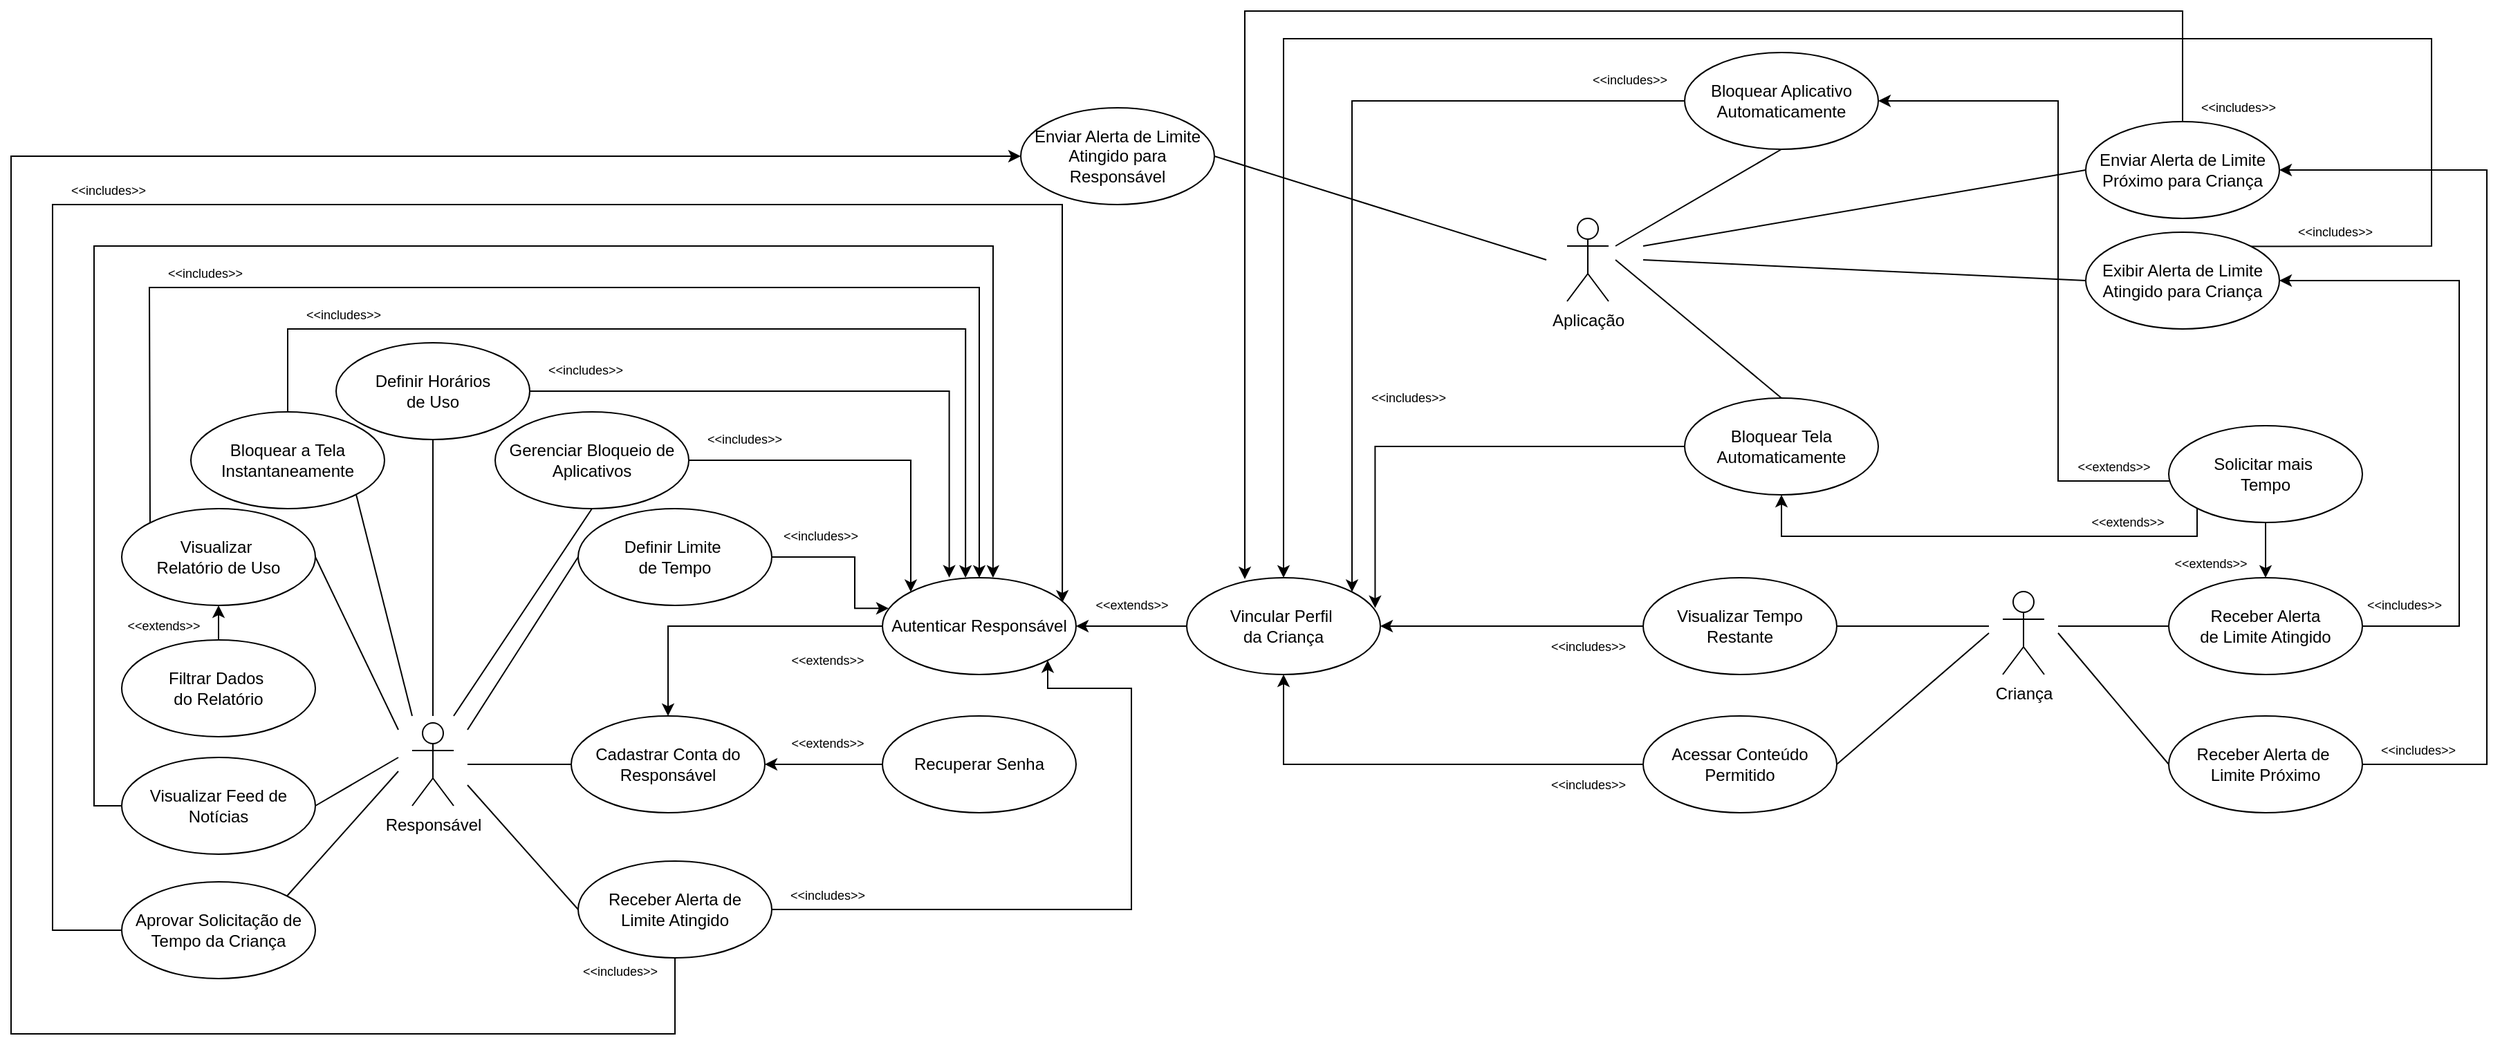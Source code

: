 <mxfile version="28.0.6">
  <diagram name="Page-1" id="q6bwRBrS4y28yhB6IdID">
    <mxGraphModel grid="1" page="1" gridSize="10" guides="1" tooltips="1" connect="1" arrows="1" fold="1" pageScale="1" pageWidth="850" pageHeight="1100" math="0" shadow="0">
      <root>
        <mxCell id="0" />
        <mxCell id="1" parent="0" />
        <mxCell id="6wOYxNDQDc7tmlJQe4-3-23" value="Responsável" style="shape=umlActor;verticalLabelPosition=bottom;verticalAlign=top;html=1;" vertex="1" parent="1">
          <mxGeometry x="60" y="535" width="30" height="60" as="geometry" />
        </mxCell>
        <mxCell id="6wOYxNDQDc7tmlJQe4-3-25" value="Cadastrar Conta do Responsável" style="ellipse;whiteSpace=wrap;html=1;" vertex="1" parent="1">
          <mxGeometry x="175" y="530" width="140" height="70" as="geometry" />
        </mxCell>
        <mxCell id="6wOYxNDQDc7tmlJQe4-3-54" style="edgeStyle=orthogonalEdgeStyle;rounded=0;orthogonalLoop=1;jettySize=auto;html=1;entryX=0.5;entryY=0;entryDx=0;entryDy=0;" edge="1" parent="1" source="6wOYxNDQDc7tmlJQe4-3-46" target="6wOYxNDQDc7tmlJQe4-3-25">
          <mxGeometry relative="1" as="geometry">
            <mxPoint x="299" y="505" as="targetPoint" />
          </mxGeometry>
        </mxCell>
        <mxCell id="6wOYxNDQDc7tmlJQe4-3-46" value="Autenticar Responsável" style="ellipse;whiteSpace=wrap;html=1;" vertex="1" parent="1">
          <mxGeometry x="400" y="430" width="140" height="70" as="geometry" />
        </mxCell>
        <mxCell id="6wOYxNDQDc7tmlJQe4-3-53" style="edgeStyle=orthogonalEdgeStyle;rounded=0;orthogonalLoop=1;jettySize=auto;html=1;entryX=1;entryY=0.5;entryDx=0;entryDy=0;exitX=0;exitY=0.5;exitDx=0;exitDy=0;" edge="1" parent="1" source="6wOYxNDQDc7tmlJQe4-3-50" target="6wOYxNDQDc7tmlJQe4-3-25">
          <mxGeometry relative="1" as="geometry">
            <Array as="points">
              <mxPoint x="360" y="565" />
              <mxPoint x="360" y="565" />
            </Array>
          </mxGeometry>
        </mxCell>
        <mxCell id="6wOYxNDQDc7tmlJQe4-3-50" value="Recuperar Senha" style="ellipse;whiteSpace=wrap;html=1;" vertex="1" parent="1">
          <mxGeometry x="400" y="530" width="140" height="70" as="geometry" />
        </mxCell>
        <mxCell id="6wOYxNDQDc7tmlJQe4-3-55" value="&amp;lt;&amp;lt;extends&amp;gt;&amp;gt;" style="text;html=1;align=center;verticalAlign=middle;resizable=0;points=[];autosize=1;strokeColor=none;fillColor=none;fontSize=9;" vertex="1" parent="1">
          <mxGeometry x="320" y="540" width="80" height="20" as="geometry" />
        </mxCell>
        <mxCell id="6wOYxNDQDc7tmlJQe4-3-56" value="&amp;lt;&amp;lt;extends&amp;gt;&amp;gt;" style="text;html=1;align=center;verticalAlign=middle;resizable=0;points=[];autosize=1;strokeColor=none;fillColor=none;fontSize=9;" vertex="1" parent="1">
          <mxGeometry x="320" y="480" width="80" height="20" as="geometry" />
        </mxCell>
        <mxCell id="6wOYxNDQDc7tmlJQe4-3-57" style="edgeStyle=orthogonalEdgeStyle;rounded=0;orthogonalLoop=1;jettySize=auto;html=1;entryX=1;entryY=0.5;entryDx=0;entryDy=0;" edge="1" parent="1" source="6wOYxNDQDc7tmlJQe4-3-58" target="6wOYxNDQDc7tmlJQe4-3-46">
          <mxGeometry relative="1" as="geometry">
            <mxPoint x="550" y="495" as="targetPoint" />
          </mxGeometry>
        </mxCell>
        <mxCell id="6wOYxNDQDc7tmlJQe4-3-58" value="Vincular Perfil&amp;nbsp;&lt;div&gt;da Criança&lt;/div&gt;" style="ellipse;whiteSpace=wrap;html=1;" vertex="1" parent="1">
          <mxGeometry x="620" y="430" width="140" height="70" as="geometry" />
        </mxCell>
        <mxCell id="6wOYxNDQDc7tmlJQe4-3-59" value="&amp;lt;&amp;lt;extends&amp;gt;&amp;gt;" style="text;html=1;align=center;verticalAlign=middle;resizable=0;points=[];autosize=1;strokeColor=none;fillColor=none;fontSize=9;" vertex="1" parent="1">
          <mxGeometry x="540" y="440" width="80" height="20" as="geometry" />
        </mxCell>
        <mxCell id="6wOYxNDQDc7tmlJQe4-3-62" style="edgeStyle=orthogonalEdgeStyle;rounded=0;orthogonalLoop=1;jettySize=auto;html=1;entryX=0.032;entryY=0.316;entryDx=0;entryDy=0;entryPerimeter=0;exitX=1;exitY=0.5;exitDx=0;exitDy=0;" edge="1" parent="1" source="6wOYxNDQDc7tmlJQe4-3-63" target="6wOYxNDQDc7tmlJQe4-3-46">
          <mxGeometry relative="1" as="geometry">
            <mxPoint x="-47.07" y="500.0" as="targetPoint" />
            <Array as="points">
              <mxPoint x="380" y="415" />
              <mxPoint x="380" y="452" />
            </Array>
          </mxGeometry>
        </mxCell>
        <mxCell id="6wOYxNDQDc7tmlJQe4-3-63" value="Definir Limite&amp;nbsp;&lt;div&gt;de Tempo&lt;/div&gt;" style="ellipse;whiteSpace=wrap;html=1;" vertex="1" parent="1">
          <mxGeometry x="180" y="380" width="140" height="70" as="geometry" />
        </mxCell>
        <mxCell id="6wOYxNDQDc7tmlJQe4-3-65" style="edgeStyle=orthogonalEdgeStyle;rounded=0;orthogonalLoop=1;jettySize=auto;html=1;exitX=1;exitY=0.5;exitDx=0;exitDy=0;entryX=0;entryY=0;entryDx=0;entryDy=0;" edge="1" parent="1" source="6wOYxNDQDc7tmlJQe4-3-66" target="6wOYxNDQDc7tmlJQe4-3-46">
          <mxGeometry relative="1" as="geometry">
            <mxPoint x="507" y="433" as="targetPoint" />
          </mxGeometry>
        </mxCell>
        <mxCell id="6wOYxNDQDc7tmlJQe4-3-66" value="Gerenciar Bloqueio de Aplicativos" style="ellipse;whiteSpace=wrap;html=1;" vertex="1" parent="1">
          <mxGeometry x="120" y="310" width="140" height="70" as="geometry" />
        </mxCell>
        <mxCell id="6wOYxNDQDc7tmlJQe4-3-110" style="edgeStyle=orthogonalEdgeStyle;rounded=0;orthogonalLoop=1;jettySize=auto;html=1;entryX=0.345;entryY=-0.002;entryDx=0;entryDy=0;entryPerimeter=0;" edge="1" parent="1" source="6wOYxNDQDc7tmlJQe4-3-69" target="6wOYxNDQDc7tmlJQe4-3-46">
          <mxGeometry relative="1" as="geometry">
            <mxPoint x="470" y="430" as="targetPoint" />
          </mxGeometry>
        </mxCell>
        <mxCell id="6wOYxNDQDc7tmlJQe4-3-69" value="Definir Horários&lt;div&gt;de Uso&lt;/div&gt;" style="ellipse;whiteSpace=wrap;html=1;" vertex="1" parent="1">
          <mxGeometry x="5" y="260" width="140" height="70" as="geometry" />
        </mxCell>
        <mxCell id="6wOYxNDQDc7tmlJQe4-3-111" style="edgeStyle=orthogonalEdgeStyle;rounded=0;orthogonalLoop=1;jettySize=auto;html=1;entryX=0.429;entryY=0;entryDx=0;entryDy=0;entryPerimeter=0;" edge="1" parent="1" source="6wOYxNDQDc7tmlJQe4-3-72" target="6wOYxNDQDc7tmlJQe4-3-46">
          <mxGeometry relative="1" as="geometry">
            <mxPoint x="510" y="350" as="targetPoint" />
            <Array as="points">
              <mxPoint x="-30" y="250" />
              <mxPoint x="460" y="250" />
            </Array>
          </mxGeometry>
        </mxCell>
        <mxCell id="6wOYxNDQDc7tmlJQe4-3-72" value="Bloquear a Tela Instantaneamente" style="ellipse;whiteSpace=wrap;html=1;" vertex="1" parent="1">
          <mxGeometry x="-100" y="310" width="140" height="70" as="geometry" />
        </mxCell>
        <mxCell id="6wOYxNDQDc7tmlJQe4-3-75" value="Visualizar&amp;nbsp;&lt;div&gt;Relatório de Uso&lt;/div&gt;" style="ellipse;whiteSpace=wrap;html=1;" vertex="1" parent="1">
          <mxGeometry x="-150" y="380" width="140" height="70" as="geometry" />
        </mxCell>
        <mxCell id="6wOYxNDQDc7tmlJQe4-3-108" style="edgeStyle=orthogonalEdgeStyle;rounded=0;orthogonalLoop=1;jettySize=auto;html=1;" edge="1" parent="1" source="6wOYxNDQDc7tmlJQe4-3-78" target="6wOYxNDQDc7tmlJQe4-3-75">
          <mxGeometry relative="1" as="geometry" />
        </mxCell>
        <mxCell id="6wOYxNDQDc7tmlJQe4-3-78" value="Filtrar Dados&amp;nbsp;&lt;div&gt;do Relatório&lt;/div&gt;" style="ellipse;whiteSpace=wrap;html=1;" vertex="1" parent="1">
          <mxGeometry x="-150" y="475" width="140" height="70" as="geometry" />
        </mxCell>
        <mxCell id="6wOYxNDQDc7tmlJQe4-3-80" value="Criança" style="shape=umlActor;verticalLabelPosition=bottom;verticalAlign=top;html=1;" vertex="1" parent="1">
          <mxGeometry x="1210" y="440" width="30" height="60" as="geometry" />
        </mxCell>
        <mxCell id="6wOYxNDQDc7tmlJQe4-3-82" value="Receber Alerta de&amp;nbsp;&lt;div&gt;Limite Próximo&lt;/div&gt;" style="ellipse;whiteSpace=wrap;html=1;" vertex="1" parent="1">
          <mxGeometry x="1330" y="530" width="140" height="70" as="geometry" />
        </mxCell>
        <mxCell id="thRSCPEr3A-UmZOJQnT4-27" style="edgeStyle=orthogonalEdgeStyle;rounded=0;orthogonalLoop=1;jettySize=auto;html=1;entryX=1;entryY=0.5;entryDx=0;entryDy=0;" edge="1" parent="1" source="6wOYxNDQDc7tmlJQe4-3-85" target="thRSCPEr3A-UmZOJQnT4-22">
          <mxGeometry relative="1" as="geometry">
            <Array as="points">
              <mxPoint x="1540" y="465" />
              <mxPoint x="1540" y="215" />
            </Array>
          </mxGeometry>
        </mxCell>
        <mxCell id="6wOYxNDQDc7tmlJQe4-3-85" value="Receber Alerta&lt;div&gt;de Limite Atingido&lt;/div&gt;" style="ellipse;whiteSpace=wrap;html=1;" vertex="1" parent="1">
          <mxGeometry x="1330" y="430" width="140" height="70" as="geometry" />
        </mxCell>
        <mxCell id="thRSCPEr3A-UmZOJQnT4-8" style="edgeStyle=orthogonalEdgeStyle;rounded=0;orthogonalLoop=1;jettySize=auto;html=1;entryX=1;entryY=0;entryDx=0;entryDy=0;" edge="1" parent="1" source="6wOYxNDQDc7tmlJQe4-3-88" target="6wOYxNDQDc7tmlJQe4-3-58">
          <mxGeometry relative="1" as="geometry" />
        </mxCell>
        <mxCell id="6wOYxNDQDc7tmlJQe4-3-88" value="Bloquear Aplicativo Automaticamente" style="ellipse;whiteSpace=wrap;html=1;" vertex="1" parent="1">
          <mxGeometry x="980" y="50" width="140" height="70" as="geometry" />
        </mxCell>
        <mxCell id="6wOYxNDQDc7tmlJQe4-3-90" style="edgeStyle=orthogonalEdgeStyle;rounded=0;orthogonalLoop=1;jettySize=auto;html=1;entryX=0.5;entryY=1;entryDx=0;entryDy=0;" edge="1" parent="1" source="6wOYxNDQDc7tmlJQe4-3-91" target="6wOYxNDQDc7tmlJQe4-3-58">
          <mxGeometry relative="1" as="geometry">
            <mxPoint x="739" y="490" as="targetPoint" />
            <mxPoint x="930" y="560" as="sourcePoint" />
            <Array as="points">
              <mxPoint x="690" y="565" />
            </Array>
          </mxGeometry>
        </mxCell>
        <mxCell id="6wOYxNDQDc7tmlJQe4-3-91" value="Acessar Conteúdo Permitido" style="ellipse;whiteSpace=wrap;html=1;" vertex="1" parent="1">
          <mxGeometry x="950" y="530" width="140" height="70" as="geometry" />
        </mxCell>
        <mxCell id="6wOYxNDQDc7tmlJQe4-3-92" value="&amp;lt;&amp;lt;includes&amp;gt;&amp;gt;" style="text;html=1;align=center;verticalAlign=middle;resizable=0;points=[];autosize=1;strokeColor=none;fillColor=none;fontSize=9;" vertex="1" parent="1">
          <mxGeometry x="870" y="570" width="80" height="20" as="geometry" />
        </mxCell>
        <mxCell id="6wOYxNDQDc7tmlJQe4-3-93" style="edgeStyle=orthogonalEdgeStyle;rounded=0;orthogonalLoop=1;jettySize=auto;html=1;entryX=1;entryY=0.5;entryDx=0;entryDy=0;" edge="1" parent="1" source="6wOYxNDQDc7tmlJQe4-3-94" target="6wOYxNDQDc7tmlJQe4-3-58">
          <mxGeometry relative="1" as="geometry">
            <mxPoint x="760" y="410" as="targetPoint" />
          </mxGeometry>
        </mxCell>
        <mxCell id="6wOYxNDQDc7tmlJQe4-3-94" value="Visualizar Tempo Restante" style="ellipse;whiteSpace=wrap;html=1;" vertex="1" parent="1">
          <mxGeometry x="950" y="430" width="140" height="70" as="geometry" />
        </mxCell>
        <mxCell id="6wOYxNDQDc7tmlJQe4-3-95" value="&amp;lt;&amp;lt;includes&amp;gt;&amp;gt;" style="text;html=1;align=center;verticalAlign=middle;resizable=0;points=[];autosize=1;strokeColor=none;fillColor=none;fontSize=9;" vertex="1" parent="1">
          <mxGeometry x="870" y="470" width="80" height="20" as="geometry" />
        </mxCell>
        <mxCell id="6wOYxNDQDc7tmlJQe4-3-139" style="edgeStyle=orthogonalEdgeStyle;rounded=0;orthogonalLoop=1;jettySize=auto;html=1;entryX=1;entryY=0.5;entryDx=0;entryDy=0;" edge="1" parent="1" source="6wOYxNDQDc7tmlJQe4-3-97" target="6wOYxNDQDc7tmlJQe4-3-88">
          <mxGeometry relative="1" as="geometry">
            <Array as="points">
              <mxPoint x="1250" y="360" />
              <mxPoint x="1250" y="85" />
            </Array>
          </mxGeometry>
        </mxCell>
        <mxCell id="6wOYxNDQDc7tmlJQe4-3-140" style="edgeStyle=orthogonalEdgeStyle;rounded=0;orthogonalLoop=1;jettySize=auto;html=1;entryX=0.5;entryY=1;entryDx=0;entryDy=0;exitX=0;exitY=1;exitDx=0;exitDy=0;" edge="1" parent="1" source="6wOYxNDQDc7tmlJQe4-3-97" target="6wOYxNDQDc7tmlJQe4-3-105">
          <mxGeometry relative="1" as="geometry">
            <Array as="points">
              <mxPoint x="1350" y="400" />
              <mxPoint x="1050" y="400" />
            </Array>
          </mxGeometry>
        </mxCell>
        <mxCell id="6wOYxNDQDc7tmlJQe4-3-97" value="Solicitar mais&amp;nbsp;&lt;div&gt;Tempo&lt;/div&gt;" style="ellipse;whiteSpace=wrap;html=1;" vertex="1" parent="1">
          <mxGeometry x="1330" y="320" width="140" height="70" as="geometry" />
        </mxCell>
        <mxCell id="6wOYxNDQDc7tmlJQe4-3-105" value="Bloquear Tela Automaticamente" style="ellipse;whiteSpace=wrap;html=1;" vertex="1" parent="1">
          <mxGeometry x="980" y="300" width="140" height="70" as="geometry" />
        </mxCell>
        <mxCell id="6wOYxNDQDc7tmlJQe4-3-107" value="&amp;lt;&amp;lt;includes&amp;gt;&amp;gt;" style="text;html=1;align=center;verticalAlign=middle;resizable=0;points=[];autosize=1;strokeColor=none;fillColor=none;fontSize=9;" vertex="1" parent="1">
          <mxGeometry x="315" y="390" width="80" height="20" as="geometry" />
        </mxCell>
        <mxCell id="6wOYxNDQDc7tmlJQe4-3-109" value="&amp;lt;&amp;lt;extends&amp;gt;&amp;gt;" style="text;html=1;align=center;verticalAlign=middle;resizable=0;points=[];autosize=1;strokeColor=none;fillColor=none;fontSize=9;" vertex="1" parent="1">
          <mxGeometry x="-160" y="455" width="80" height="20" as="geometry" />
        </mxCell>
        <mxCell id="6wOYxNDQDc7tmlJQe4-3-112" value="" style="edgeStyle=none;orthogonalLoop=1;jettySize=auto;html=1;rounded=0;exitX=0;exitY=0;exitDx=0;exitDy=0;entryX=0.5;entryY=0;entryDx=0;entryDy=0;" edge="1" parent="1" source="6wOYxNDQDc7tmlJQe4-3-75" target="6wOYxNDQDc7tmlJQe4-3-46">
          <mxGeometry width="80" relative="1" as="geometry">
            <mxPoint x="-120" y="350" as="sourcePoint" />
            <mxPoint x="-40" y="350" as="targetPoint" />
            <Array as="points">
              <mxPoint x="-130" y="220" />
              <mxPoint x="210" y="220" />
              <mxPoint x="470" y="220" />
            </Array>
          </mxGeometry>
        </mxCell>
        <mxCell id="6wOYxNDQDc7tmlJQe4-3-113" value="&amp;lt;&amp;lt;includes&amp;gt;&amp;gt;" style="text;html=1;align=center;verticalAlign=middle;resizable=0;points=[];autosize=1;strokeColor=none;fillColor=none;fontSize=9;" vertex="1" parent="1">
          <mxGeometry x="260" y="320" width="80" height="20" as="geometry" />
        </mxCell>
        <mxCell id="6wOYxNDQDc7tmlJQe4-3-114" value="&amp;lt;&amp;lt;includes&amp;gt;&amp;gt;" style="text;html=1;align=center;verticalAlign=middle;resizable=0;points=[];autosize=1;strokeColor=none;fillColor=none;fontSize=9;" vertex="1" parent="1">
          <mxGeometry x="145" y="270" width="80" height="20" as="geometry" />
        </mxCell>
        <mxCell id="6wOYxNDQDc7tmlJQe4-3-115" value="&amp;lt;&amp;lt;includes&amp;gt;&amp;gt;" style="text;html=1;align=center;verticalAlign=middle;resizable=0;points=[];autosize=1;strokeColor=none;fillColor=none;fontSize=9;" vertex="1" parent="1">
          <mxGeometry x="-30" y="230" width="80" height="20" as="geometry" />
        </mxCell>
        <mxCell id="6wOYxNDQDc7tmlJQe4-3-116" value="&amp;lt;&amp;lt;includes&amp;gt;&amp;gt;" style="text;html=1;align=center;verticalAlign=middle;resizable=0;points=[];autosize=1;strokeColor=none;fillColor=none;fontSize=9;" vertex="1" parent="1">
          <mxGeometry x="-130" y="200" width="80" height="20" as="geometry" />
        </mxCell>
        <mxCell id="6wOYxNDQDc7tmlJQe4-3-124" value="" style="endArrow=none;html=1;rounded=0;entryX=0;entryY=0.5;entryDx=0;entryDy=0;" edge="1" parent="1" target="6wOYxNDQDc7tmlJQe4-3-25">
          <mxGeometry width="50" height="50" relative="1" as="geometry">
            <mxPoint x="100" y="565" as="sourcePoint" />
            <mxPoint x="190" y="490" as="targetPoint" />
          </mxGeometry>
        </mxCell>
        <mxCell id="6wOYxNDQDc7tmlJQe4-3-125" value="" style="endArrow=none;html=1;rounded=0;entryX=0;entryY=0.5;entryDx=0;entryDy=0;" edge="1" parent="1" target="6wOYxNDQDc7tmlJQe4-3-63">
          <mxGeometry width="50" height="50" relative="1" as="geometry">
            <mxPoint x="100" y="540" as="sourcePoint" />
            <mxPoint x="180" y="460" as="targetPoint" />
          </mxGeometry>
        </mxCell>
        <mxCell id="6wOYxNDQDc7tmlJQe4-3-127" value="" style="endArrow=none;html=1;rounded=0;entryX=0.5;entryY=1;entryDx=0;entryDy=0;" edge="1" parent="1" target="6wOYxNDQDc7tmlJQe4-3-66">
          <mxGeometry width="50" height="50" relative="1" as="geometry">
            <mxPoint x="90" y="530" as="sourcePoint" />
            <mxPoint x="120" y="375" as="targetPoint" />
          </mxGeometry>
        </mxCell>
        <mxCell id="6wOYxNDQDc7tmlJQe4-3-128" value="" style="endArrow=none;html=1;rounded=0;entryX=0.5;entryY=1;entryDx=0;entryDy=0;" edge="1" parent="1" target="6wOYxNDQDc7tmlJQe4-3-69">
          <mxGeometry width="50" height="50" relative="1" as="geometry">
            <mxPoint x="75" y="530" as="sourcePoint" />
            <mxPoint x="240" y="430" as="targetPoint" />
          </mxGeometry>
        </mxCell>
        <mxCell id="6wOYxNDQDc7tmlJQe4-3-129" value="" style="endArrow=none;html=1;rounded=0;entryX=1;entryY=1;entryDx=0;entryDy=0;" edge="1" parent="1" target="6wOYxNDQDc7tmlJQe4-3-72">
          <mxGeometry width="50" height="50" relative="1" as="geometry">
            <mxPoint x="60" y="530" as="sourcePoint" />
            <mxPoint x="170" y="390" as="targetPoint" />
          </mxGeometry>
        </mxCell>
        <mxCell id="6wOYxNDQDc7tmlJQe4-3-130" value="" style="endArrow=none;html=1;rounded=0;entryX=1;entryY=0.5;entryDx=0;entryDy=0;" edge="1" parent="1" target="6wOYxNDQDc7tmlJQe4-3-75">
          <mxGeometry width="50" height="50" relative="1" as="geometry">
            <mxPoint x="50" y="540" as="sourcePoint" />
            <mxPoint x="170" y="410" as="targetPoint" />
          </mxGeometry>
        </mxCell>
        <mxCell id="6wOYxNDQDc7tmlJQe4-3-132" value="" style="endArrow=none;html=1;rounded=0;exitX=1;exitY=0.5;exitDx=0;exitDy=0;" edge="1" parent="1" source="6wOYxNDQDc7tmlJQe4-3-94">
          <mxGeometry width="50" height="50" relative="1" as="geometry">
            <mxPoint x="1000" y="420" as="sourcePoint" />
            <mxPoint x="1200" y="465" as="targetPoint" />
          </mxGeometry>
        </mxCell>
        <mxCell id="6wOYxNDQDc7tmlJQe4-3-133" value="" style="endArrow=none;html=1;rounded=0;exitX=1;exitY=0.5;exitDx=0;exitDy=0;" edge="1" parent="1" source="6wOYxNDQDc7tmlJQe4-3-91">
          <mxGeometry width="50" height="50" relative="1" as="geometry">
            <mxPoint x="1190" y="465" as="sourcePoint" />
            <mxPoint x="1200" y="470" as="targetPoint" />
          </mxGeometry>
        </mxCell>
        <mxCell id="6wOYxNDQDc7tmlJQe4-3-134" value="" style="endArrow=none;html=1;rounded=0;entryX=0;entryY=0.5;entryDx=0;entryDy=0;" edge="1" parent="1" target="6wOYxNDQDc7tmlJQe4-3-82">
          <mxGeometry width="50" height="50" relative="1" as="geometry">
            <mxPoint x="1250" y="470" as="sourcePoint" />
            <mxPoint x="1380" y="430" as="targetPoint" />
          </mxGeometry>
        </mxCell>
        <mxCell id="6wOYxNDQDc7tmlJQe4-3-135" value="" style="endArrow=none;html=1;rounded=0;entryX=0;entryY=0.5;entryDx=0;entryDy=0;" edge="1" parent="1" target="6wOYxNDQDc7tmlJQe4-3-85">
          <mxGeometry width="50" height="50" relative="1" as="geometry">
            <mxPoint x="1250" y="465" as="sourcePoint" />
            <mxPoint x="1360" y="440" as="targetPoint" />
          </mxGeometry>
        </mxCell>
        <mxCell id="6wOYxNDQDc7tmlJQe4-3-137" style="edgeStyle=orthogonalEdgeStyle;rounded=0;orthogonalLoop=1;jettySize=auto;html=1;entryX=0.5;entryY=1;entryDx=0;entryDy=0;exitX=0.5;exitY=0;exitDx=0;exitDy=0;endArrow=none;endFill=0;startArrow=classic;startFill=1;" edge="1" parent="1" source="6wOYxNDQDc7tmlJQe4-3-85" target="6wOYxNDQDc7tmlJQe4-3-97">
          <mxGeometry relative="1" as="geometry">
            <mxPoint x="1480" y="380" as="targetPoint" />
            <mxPoint x="1560" y="380" as="sourcePoint" />
          </mxGeometry>
        </mxCell>
        <mxCell id="6wOYxNDQDc7tmlJQe4-3-138" value="&amp;lt;&amp;lt;extends&amp;gt;&amp;gt;" style="text;html=1;align=center;verticalAlign=middle;resizable=0;points=[];autosize=1;strokeColor=none;fillColor=none;fontSize=9;" vertex="1" parent="1">
          <mxGeometry x="1320" y="410" width="80" height="20" as="geometry" />
        </mxCell>
        <mxCell id="6wOYxNDQDc7tmlJQe4-3-142" value="&amp;lt;&amp;lt;extends&amp;gt;&amp;gt;" style="text;html=1;align=center;verticalAlign=middle;resizable=0;points=[];autosize=1;strokeColor=none;fillColor=none;fontSize=9;" vertex="1" parent="1">
          <mxGeometry x="1250" y="340" width="80" height="20" as="geometry" />
        </mxCell>
        <mxCell id="6wOYxNDQDc7tmlJQe4-3-143" value="Aplicação" style="shape=umlActor;verticalLabelPosition=bottom;verticalAlign=top;html=1;" vertex="1" parent="1">
          <mxGeometry x="895" y="170" width="30" height="60" as="geometry" />
        </mxCell>
        <mxCell id="thRSCPEr3A-UmZOJQnT4-10" value="&amp;lt;&amp;lt;extends&amp;gt;&amp;gt;" style="text;html=1;align=center;verticalAlign=middle;resizable=0;points=[];autosize=1;strokeColor=none;fillColor=none;fontSize=9;" vertex="1" parent="1">
          <mxGeometry x="1260" y="380" width="80" height="20" as="geometry" />
        </mxCell>
        <mxCell id="thRSCPEr3A-UmZOJQnT4-11" style="edgeStyle=orthogonalEdgeStyle;rounded=0;orthogonalLoop=1;jettySize=auto;html=1;entryX=0.973;entryY=0.312;entryDx=0;entryDy=0;entryPerimeter=0;" edge="1" parent="1" source="6wOYxNDQDc7tmlJQe4-3-105" target="6wOYxNDQDc7tmlJQe4-3-58">
          <mxGeometry relative="1" as="geometry" />
        </mxCell>
        <mxCell id="thRSCPEr3A-UmZOJQnT4-12" value="&amp;lt;&amp;lt;includes&amp;gt;&amp;gt;" style="text;html=1;align=center;verticalAlign=middle;resizable=0;points=[];autosize=1;strokeColor=none;fillColor=none;fontSize=9;" vertex="1" parent="1">
          <mxGeometry x="900" y="60" width="80" height="20" as="geometry" />
        </mxCell>
        <mxCell id="thRSCPEr3A-UmZOJQnT4-13" value="&amp;lt;&amp;lt;includes&amp;gt;&amp;gt;" style="text;html=1;align=center;verticalAlign=middle;resizable=0;points=[];autosize=1;strokeColor=none;fillColor=none;fontSize=9;" vertex="1" parent="1">
          <mxGeometry x="740" y="290" width="80" height="20" as="geometry" />
        </mxCell>
        <mxCell id="thRSCPEr3A-UmZOJQnT4-15" value="" style="endArrow=none;html=1;rounded=0;entryX=0.5;entryY=1;entryDx=0;entryDy=0;" edge="1" parent="1" target="6wOYxNDQDc7tmlJQe4-3-88">
          <mxGeometry width="50" height="50" relative="1" as="geometry">
            <mxPoint x="930" y="190" as="sourcePoint" />
            <mxPoint x="1040" y="170" as="targetPoint" />
          </mxGeometry>
        </mxCell>
        <mxCell id="thRSCPEr3A-UmZOJQnT4-16" value="" style="endArrow=none;html=1;rounded=0;exitX=0.5;exitY=0;exitDx=0;exitDy=0;" edge="1" parent="1" source="6wOYxNDQDc7tmlJQe4-3-105">
          <mxGeometry width="50" height="50" relative="1" as="geometry">
            <mxPoint x="1120" y="190" as="sourcePoint" />
            <mxPoint x="930" y="200" as="targetPoint" />
          </mxGeometry>
        </mxCell>
        <mxCell id="thRSCPEr3A-UmZOJQnT4-31" style="edgeStyle=orthogonalEdgeStyle;rounded=0;orthogonalLoop=1;jettySize=auto;html=1;entryX=0;entryY=0.5;entryDx=0;entryDy=0;exitX=0.5;exitY=1;exitDx=0;exitDy=0;" edge="1" parent="1" source="thRSCPEr3A-UmZOJQnT4-17" target="thRSCPEr3A-UmZOJQnT4-25">
          <mxGeometry relative="1" as="geometry">
            <Array as="points">
              <mxPoint x="250" y="760" />
              <mxPoint x="-230" y="760" />
              <mxPoint x="-230" y="125" />
            </Array>
            <mxPoint x="250" y="710" as="sourcePoint" />
          </mxGeometry>
        </mxCell>
        <mxCell id="thRSCPEr3A-UmZOJQnT4-17" value="Receber Alerta de&lt;div&gt;Limite Atingido&lt;/div&gt;" style="ellipse;whiteSpace=wrap;html=1;" vertex="1" parent="1">
          <mxGeometry x="180" y="635" width="140" height="70" as="geometry" />
        </mxCell>
        <mxCell id="thRSCPEr3A-UmZOJQnT4-18" value="" style="endArrow=none;html=1;rounded=0;entryX=0;entryY=0.5;entryDx=0;entryDy=0;" edge="1" parent="1" target="thRSCPEr3A-UmZOJQnT4-17">
          <mxGeometry width="50" height="50" relative="1" as="geometry">
            <mxPoint x="100" y="580" as="sourcePoint" />
            <mxPoint x="235" y="560" as="targetPoint" />
          </mxGeometry>
        </mxCell>
        <mxCell id="thRSCPEr3A-UmZOJQnT4-19" style="edgeStyle=orthogonalEdgeStyle;rounded=0;orthogonalLoop=1;jettySize=auto;html=1;exitX=1;exitY=0.5;exitDx=0;exitDy=0;entryX=1;entryY=1;entryDx=0;entryDy=0;" edge="1" parent="1" source="thRSCPEr3A-UmZOJQnT4-17" target="6wOYxNDQDc7tmlJQe4-3-46">
          <mxGeometry relative="1" as="geometry">
            <mxPoint x="550" y="552.051" as="targetPoint" />
            <mxPoint x="344" y="665" as="sourcePoint" />
            <Array as="points">
              <mxPoint x="580" y="670" />
              <mxPoint x="580" y="510" />
              <mxPoint x="520" y="510" />
            </Array>
          </mxGeometry>
        </mxCell>
        <mxCell id="thRSCPEr3A-UmZOJQnT4-20" value="&amp;lt;&amp;lt;includes&amp;gt;&amp;gt;" style="text;html=1;align=center;verticalAlign=middle;resizable=0;points=[];autosize=1;strokeColor=none;fillColor=none;fontSize=9;" vertex="1" parent="1">
          <mxGeometry x="320" y="650" width="80" height="20" as="geometry" />
        </mxCell>
        <mxCell id="thRSCPEr3A-UmZOJQnT4-33" style="edgeStyle=orthogonalEdgeStyle;rounded=0;orthogonalLoop=1;jettySize=auto;html=1;entryX=0.3;entryY=0.014;entryDx=0;entryDy=0;entryPerimeter=0;" edge="1" parent="1" source="thRSCPEr3A-UmZOJQnT4-21" target="6wOYxNDQDc7tmlJQe4-3-58">
          <mxGeometry relative="1" as="geometry">
            <Array as="points">
              <mxPoint x="1340" y="20" />
              <mxPoint x="662" y="20" />
            </Array>
          </mxGeometry>
        </mxCell>
        <mxCell id="thRSCPEr3A-UmZOJQnT4-21" value="Enviar Alerta de Limite Próximo para Criança" style="ellipse;whiteSpace=wrap;html=1;" vertex="1" parent="1">
          <mxGeometry x="1270" y="100" width="140" height="70" as="geometry" />
        </mxCell>
        <mxCell id="thRSCPEr3A-UmZOJQnT4-22" value="Exibir Alerta de Limite Atingido para Criança" style="ellipse;whiteSpace=wrap;html=1;" vertex="1" parent="1">
          <mxGeometry x="1270" y="180" width="140" height="70" as="geometry" />
        </mxCell>
        <mxCell id="thRSCPEr3A-UmZOJQnT4-23" value="" style="edgeStyle=none;orthogonalLoop=1;jettySize=auto;html=1;rounded=0;entryX=0;entryY=0.5;entryDx=0;entryDy=0;endArrow=none;endFill=0;" edge="1" parent="1" target="thRSCPEr3A-UmZOJQnT4-21">
          <mxGeometry width="80" relative="1" as="geometry">
            <mxPoint x="950" y="190" as="sourcePoint" />
            <mxPoint x="1100" y="190" as="targetPoint" />
            <Array as="points" />
          </mxGeometry>
        </mxCell>
        <mxCell id="thRSCPEr3A-UmZOJQnT4-24" value="" style="edgeStyle=none;orthogonalLoop=1;jettySize=auto;html=1;rounded=0;entryX=0;entryY=0.5;entryDx=0;entryDy=0;endArrow=none;endFill=0;" edge="1" parent="1" target="thRSCPEr3A-UmZOJQnT4-22">
          <mxGeometry width="80" relative="1" as="geometry">
            <mxPoint x="950" y="200" as="sourcePoint" />
            <mxPoint x="1160" y="160" as="targetPoint" />
            <Array as="points" />
          </mxGeometry>
        </mxCell>
        <mxCell id="thRSCPEr3A-UmZOJQnT4-25" value="Enviar Alerta de Limite Atingido para Responsável" style="ellipse;whiteSpace=wrap;html=1;" vertex="1" parent="1">
          <mxGeometry x="500" y="90" width="140" height="70" as="geometry" />
        </mxCell>
        <mxCell id="thRSCPEr3A-UmZOJQnT4-26" value="" style="endArrow=none;html=1;rounded=0;entryX=1;entryY=0.5;entryDx=0;entryDy=0;" edge="1" parent="1" target="thRSCPEr3A-UmZOJQnT4-25">
          <mxGeometry width="50" height="50" relative="1" as="geometry">
            <mxPoint x="880" y="200" as="sourcePoint" />
            <mxPoint x="1080" y="160" as="targetPoint" />
          </mxGeometry>
        </mxCell>
        <mxCell id="thRSCPEr3A-UmZOJQnT4-28" value="" style="edgeStyle=none;orthogonalLoop=1;jettySize=auto;html=1;rounded=0;exitX=1;exitY=0.5;exitDx=0;exitDy=0;entryX=1;entryY=0.5;entryDx=0;entryDy=0;" edge="1" parent="1" source="6wOYxNDQDc7tmlJQe4-3-82" target="thRSCPEr3A-UmZOJQnT4-21">
          <mxGeometry width="80" relative="1" as="geometry">
            <mxPoint x="1490" y="470" as="sourcePoint" />
            <mxPoint x="1570" y="470" as="targetPoint" />
            <Array as="points">
              <mxPoint x="1560" y="565" />
              <mxPoint x="1560" y="320" />
              <mxPoint x="1560" y="135" />
            </Array>
          </mxGeometry>
        </mxCell>
        <mxCell id="thRSCPEr3A-UmZOJQnT4-29" value="&amp;lt;&amp;lt;includes&amp;gt;&amp;gt;" style="text;html=1;align=center;verticalAlign=middle;resizable=0;points=[];autosize=1;strokeColor=none;fillColor=none;fontSize=9;" vertex="1" parent="1">
          <mxGeometry x="1460" y="440" width="80" height="20" as="geometry" />
        </mxCell>
        <mxCell id="thRSCPEr3A-UmZOJQnT4-30" value="&amp;lt;&amp;lt;includes&amp;gt;&amp;gt;" style="text;html=1;align=center;verticalAlign=middle;resizable=0;points=[];autosize=1;strokeColor=none;fillColor=none;fontSize=9;" vertex="1" parent="1">
          <mxGeometry x="1470" y="545" width="80" height="20" as="geometry" />
        </mxCell>
        <mxCell id="thRSCPEr3A-UmZOJQnT4-32" value="&amp;lt;&amp;lt;includes&amp;gt;&amp;gt;" style="text;html=1;align=center;verticalAlign=middle;resizable=0;points=[];autosize=1;strokeColor=none;fillColor=none;fontSize=9;" vertex="1" parent="1">
          <mxGeometry x="170" y="705" width="80" height="20" as="geometry" />
        </mxCell>
        <mxCell id="thRSCPEr3A-UmZOJQnT4-34" value="" style="edgeStyle=none;orthogonalLoop=1;jettySize=auto;html=1;rounded=0;exitX=1;exitY=0;exitDx=0;exitDy=0;entryX=0.5;entryY=0;entryDx=0;entryDy=0;" edge="1" parent="1" source="thRSCPEr3A-UmZOJQnT4-22" target="6wOYxNDQDc7tmlJQe4-3-58">
          <mxGeometry width="80" relative="1" as="geometry">
            <mxPoint x="1500" y="170" as="sourcePoint" />
            <mxPoint x="780" y="400" as="targetPoint" />
            <Array as="points">
              <mxPoint x="1520" y="190" />
              <mxPoint x="1520" y="40" />
              <mxPoint x="690" y="40" />
            </Array>
          </mxGeometry>
        </mxCell>
        <mxCell id="thRSCPEr3A-UmZOJQnT4-35" value="&amp;lt;&amp;lt;includes&amp;gt;&amp;gt;" style="text;html=1;align=center;verticalAlign=middle;resizable=0;points=[];autosize=1;strokeColor=none;fillColor=none;fontSize=9;" vertex="1" parent="1">
          <mxGeometry x="1340" y="80" width="80" height="20" as="geometry" />
        </mxCell>
        <mxCell id="thRSCPEr3A-UmZOJQnT4-36" value="&amp;lt;&amp;lt;includes&amp;gt;&amp;gt;" style="text;html=1;align=center;verticalAlign=middle;resizable=0;points=[];autosize=1;strokeColor=none;fillColor=none;fontSize=9;" vertex="1" parent="1">
          <mxGeometry x="1410" y="170" width="80" height="20" as="geometry" />
        </mxCell>
        <mxCell id="4XNc0jTiDJlzQaRZb4xH-2" value="Aprovar Solicitação de Tempo da Criança" style="ellipse;whiteSpace=wrap;html=1;" vertex="1" parent="1">
          <mxGeometry x="-150" y="650" width="140" height="70" as="geometry" />
        </mxCell>
        <mxCell id="4XNc0jTiDJlzQaRZb4xH-3" value="" style="endArrow=none;html=1;rounded=0;entryX=1;entryY=0;entryDx=0;entryDy=0;" edge="1" parent="1" target="4XNc0jTiDJlzQaRZb4xH-2">
          <mxGeometry width="50" height="50" relative="1" as="geometry">
            <mxPoint x="50" y="570" as="sourcePoint" />
            <mxPoint x="60" y="530" as="targetPoint" />
          </mxGeometry>
        </mxCell>
        <mxCell id="4XNc0jTiDJlzQaRZb4xH-4" value="" style="edgeStyle=none;orthogonalLoop=1;jettySize=auto;html=1;rounded=0;entryX=0.929;entryY=0.257;entryDx=0;entryDy=0;entryPerimeter=0;exitX=0;exitY=0.5;exitDx=0;exitDy=0;" edge="1" parent="1" source="4XNc0jTiDJlzQaRZb4xH-2" target="6wOYxNDQDc7tmlJQe4-3-46">
          <mxGeometry width="80" relative="1" as="geometry">
            <mxPoint x="-160" y="650" as="sourcePoint" />
            <mxPoint x="619" y="430" as="targetPoint" />
            <Array as="points">
              <mxPoint x="-200" y="685" />
              <mxPoint x="-200" y="440" />
              <mxPoint x="-200" y="160" />
              <mxPoint x="160" y="160" />
              <mxPoint x="530" y="160" />
            </Array>
          </mxGeometry>
        </mxCell>
        <mxCell id="4XNc0jTiDJlzQaRZb4xH-5" value="&amp;lt;&amp;lt;includes&amp;gt;&amp;gt;" style="text;html=1;align=center;verticalAlign=middle;resizable=0;points=[];autosize=1;strokeColor=none;fillColor=none;fontSize=9;" vertex="1" parent="1">
          <mxGeometry x="-200" y="140" width="80" height="20" as="geometry" />
        </mxCell>
        <mxCell id="4XNc0jTiDJlzQaRZb4xH-6" value="Visualizar Feed de Notícias" style="ellipse;whiteSpace=wrap;html=1;" vertex="1" parent="1">
          <mxGeometry x="-150" y="560" width="140" height="70" as="geometry" />
        </mxCell>
        <mxCell id="4XNc0jTiDJlzQaRZb4xH-7" value="" style="endArrow=none;html=1;rounded=0;entryX=1;entryY=0.5;entryDx=0;entryDy=0;" edge="1" parent="1" target="4XNc0jTiDJlzQaRZb4xH-6">
          <mxGeometry width="50" height="50" relative="1" as="geometry">
            <mxPoint x="50" y="560" as="sourcePoint" />
            <mxPoint x="80" y="520" as="targetPoint" />
          </mxGeometry>
        </mxCell>
        <mxCell id="4XNc0jTiDJlzQaRZb4xH-8" value="" style="edgeStyle=none;orthogonalLoop=1;jettySize=auto;html=1;rounded=0;entryX=0.571;entryY=0;entryDx=0;entryDy=0;exitX=0;exitY=0.5;exitDx=0;exitDy=0;entryPerimeter=0;" edge="1" parent="1" source="4XNc0jTiDJlzQaRZb4xH-6" target="6wOYxNDQDc7tmlJQe4-3-46">
          <mxGeometry width="80" relative="1" as="geometry">
            <mxPoint x="-170" y="560" as="sourcePoint" />
            <mxPoint x="479" y="410" as="targetPoint" />
            <Array as="points">
              <mxPoint x="-170" y="595" />
              <mxPoint x="-170" y="190" />
              <mxPoint x="170" y="190" />
              <mxPoint x="480" y="190" />
            </Array>
          </mxGeometry>
        </mxCell>
      </root>
    </mxGraphModel>
  </diagram>
</mxfile>
